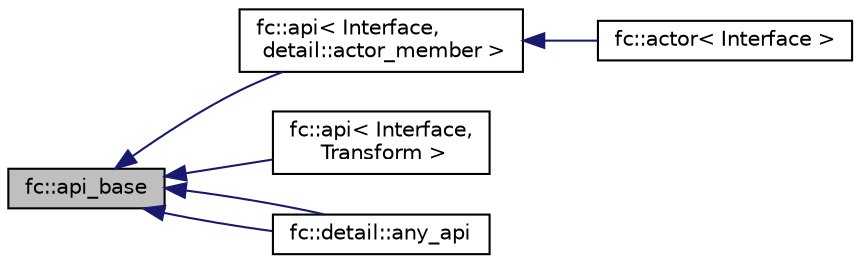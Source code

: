 digraph "fc::api_base"
{
  edge [fontname="Helvetica",fontsize="10",labelfontname="Helvetica",labelfontsize="10"];
  node [fontname="Helvetica",fontsize="10",shape=record];
  rankdir="LR";
  Node0 [label="fc::api_base",height=0.2,width=0.4,color="black", fillcolor="grey75", style="filled", fontcolor="black"];
  Node0 -> Node1 [dir="back",color="midnightblue",fontsize="10",style="solid"];
  Node1 [label="fc::api\< Interface,\l detail::actor_member \>",height=0.2,width=0.4,color="black", fillcolor="white", style="filled",URL="$classfc_1_1api.html"];
  Node1 -> Node2 [dir="back",color="midnightblue",fontsize="10",style="solid"];
  Node2 [label="fc::actor\< Interface \>",height=0.2,width=0.4,color="black", fillcolor="white", style="filled",URL="$classfc_1_1actor.html"];
  Node0 -> Node3 [dir="back",color="midnightblue",fontsize="10",style="solid"];
  Node3 [label="fc::api\< Interface,\l Transform \>",height=0.2,width=0.4,color="black", fillcolor="white", style="filled",URL="$classfc_1_1api.html"];
  Node0 -> Node4 [dir="back",color="midnightblue",fontsize="10",style="solid"];
  Node4 [label="fc::detail::any_api",height=0.2,width=0.4,color="black", fillcolor="white", style="filled",URL="$classfc_1_1detail_1_1any__api.html"];
  Node0 -> Node4 [dir="back",color="midnightblue",fontsize="10",style="solid"];
}
